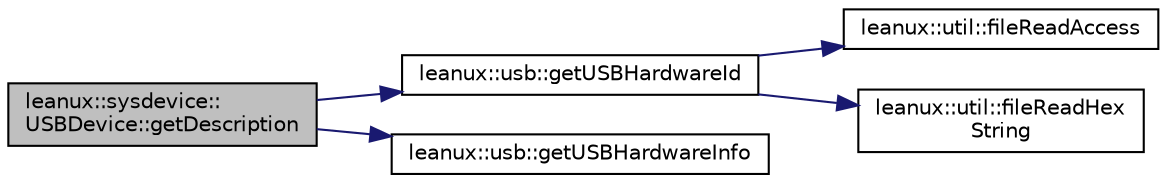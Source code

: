 digraph "leanux::sysdevice::USBDevice::getDescription"
{
 // LATEX_PDF_SIZE
  bgcolor="transparent";
  edge [fontname="Helvetica",fontsize="10",labelfontname="Helvetica",labelfontsize="10"];
  node [fontname="Helvetica",fontsize="10",shape=record];
  rankdir="LR";
  Node1 [label="leanux::sysdevice::\lUSBDevice::getDescription",height=0.2,width=0.4,color="black", fillcolor="grey75", style="filled", fontcolor="black",tooltip="Get a human readable description of this SysDevice."];
  Node1 -> Node2 [color="midnightblue",fontsize="10",style="solid",fontname="Helvetica"];
  Node2 [label="leanux::usb::getUSBHardwareId",height=0.2,width=0.4,color="black",URL="$namespaceleanux_1_1usb.html#a40b22561354d4885b6abe9a59f952904",tooltip="Get the USBHardwareId from an USBDevicePath."];
  Node2 -> Node3 [color="midnightblue",fontsize="10",style="solid",fontname="Helvetica"];
  Node3 [label="leanux::util::fileReadAccess",height=0.2,width=0.4,color="black",URL="$namespaceleanux_1_1util.html#a6421ca2c46c56eebe1a486c6a498ce7d",tooltip="Test if a file exists and can be read."];
  Node2 -> Node4 [color="midnightblue",fontsize="10",style="solid",fontname="Helvetica"];
  Node4 [label="leanux::util::fileReadHex\lString",height=0.2,width=0.4,color="black",URL="$namespaceleanux_1_1util.html#a7efa8c5cecc9bb8beada58ee60fa71c4",tooltip="read the first data in the file as a hexadecimal string representation of a signed long."];
  Node1 -> Node5 [color="midnightblue",fontsize="10",style="solid",fontname="Helvetica"];
  Node5 [label="leanux::usb::getUSBHardwareInfo",height=0.2,width=0.4,color="black",URL="$namespaceleanux_1_1usb.html#a72944e4549fc2c4adf4d01c2d467bb6a",tooltip="Translate an USBHardwareId into an USBHardwareInfo by using the system (/usr/share) usb...."];
}
